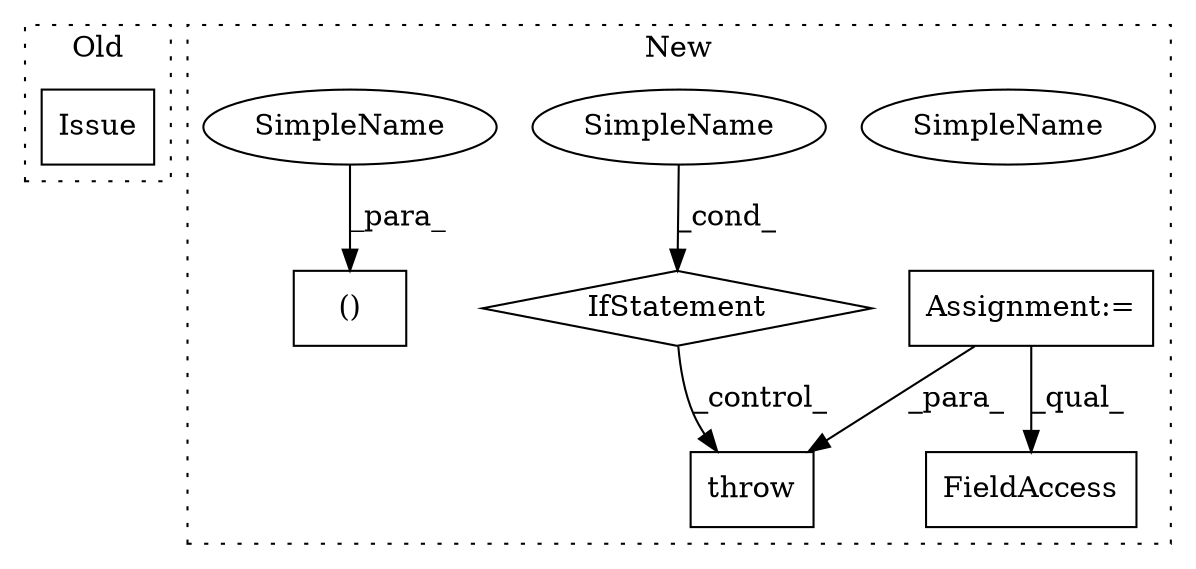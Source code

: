 digraph G {
subgraph cluster0 {
1 [label="Issue" a="32" s="3440" l="7" shape="box"];
label = "Old";
style="dotted";
}
subgraph cluster1 {
2 [label="IfStatement" a="25" s="3741,3752" l="4,2" shape="diamond"];
3 [label="throw" a="53" s="3762" l="6" shape="box"];
4 [label="Assignment:=" a="7" s="2656" l="6" shape="box"];
5 [label="FieldAccess" a="22" s="3685" l="17" shape="box"];
6 [label="()" a="106" s="3538" l="40" shape="box"];
7 [label="SimpleName" a="42" s="3745" l="7" shape="ellipse"];
8 [label="SimpleName" a="42" s="3745" l="7" shape="ellipse"];
9 [label="SimpleName" a="42" s="3571" l="7" shape="ellipse"];
label = "New";
style="dotted";
}
2 -> 3 [label="_control_"];
4 -> 3 [label="_para_"];
4 -> 5 [label="_qual_"];
8 -> 2 [label="_cond_"];
9 -> 6 [label="_para_"];
}